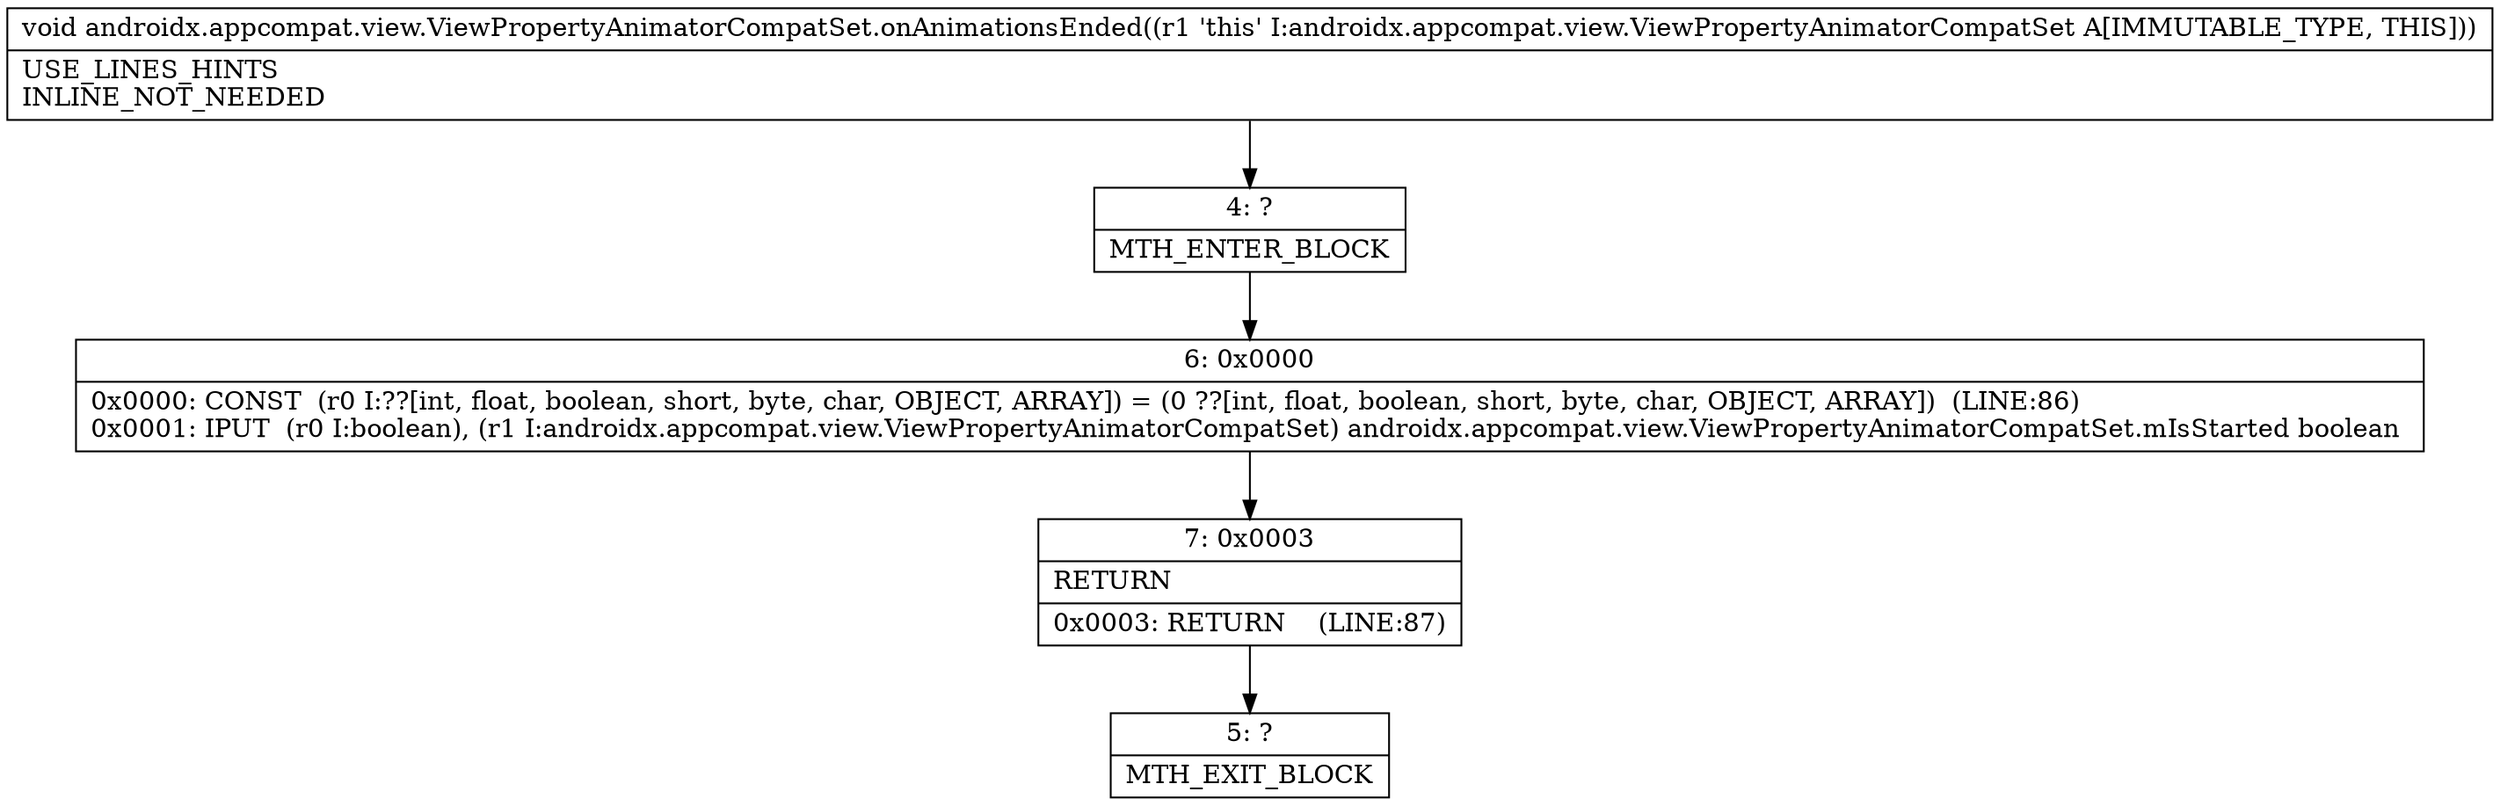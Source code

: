 digraph "CFG forandroidx.appcompat.view.ViewPropertyAnimatorCompatSet.onAnimationsEnded()V" {
Node_4 [shape=record,label="{4\:\ ?|MTH_ENTER_BLOCK\l}"];
Node_6 [shape=record,label="{6\:\ 0x0000|0x0000: CONST  (r0 I:??[int, float, boolean, short, byte, char, OBJECT, ARRAY]) = (0 ??[int, float, boolean, short, byte, char, OBJECT, ARRAY])  (LINE:86)\l0x0001: IPUT  (r0 I:boolean), (r1 I:androidx.appcompat.view.ViewPropertyAnimatorCompatSet) androidx.appcompat.view.ViewPropertyAnimatorCompatSet.mIsStarted boolean \l}"];
Node_7 [shape=record,label="{7\:\ 0x0003|RETURN\l|0x0003: RETURN    (LINE:87)\l}"];
Node_5 [shape=record,label="{5\:\ ?|MTH_EXIT_BLOCK\l}"];
MethodNode[shape=record,label="{void androidx.appcompat.view.ViewPropertyAnimatorCompatSet.onAnimationsEnded((r1 'this' I:androidx.appcompat.view.ViewPropertyAnimatorCompatSet A[IMMUTABLE_TYPE, THIS]))  | USE_LINES_HINTS\lINLINE_NOT_NEEDED\l}"];
MethodNode -> Node_4;Node_4 -> Node_6;
Node_6 -> Node_7;
Node_7 -> Node_5;
}

